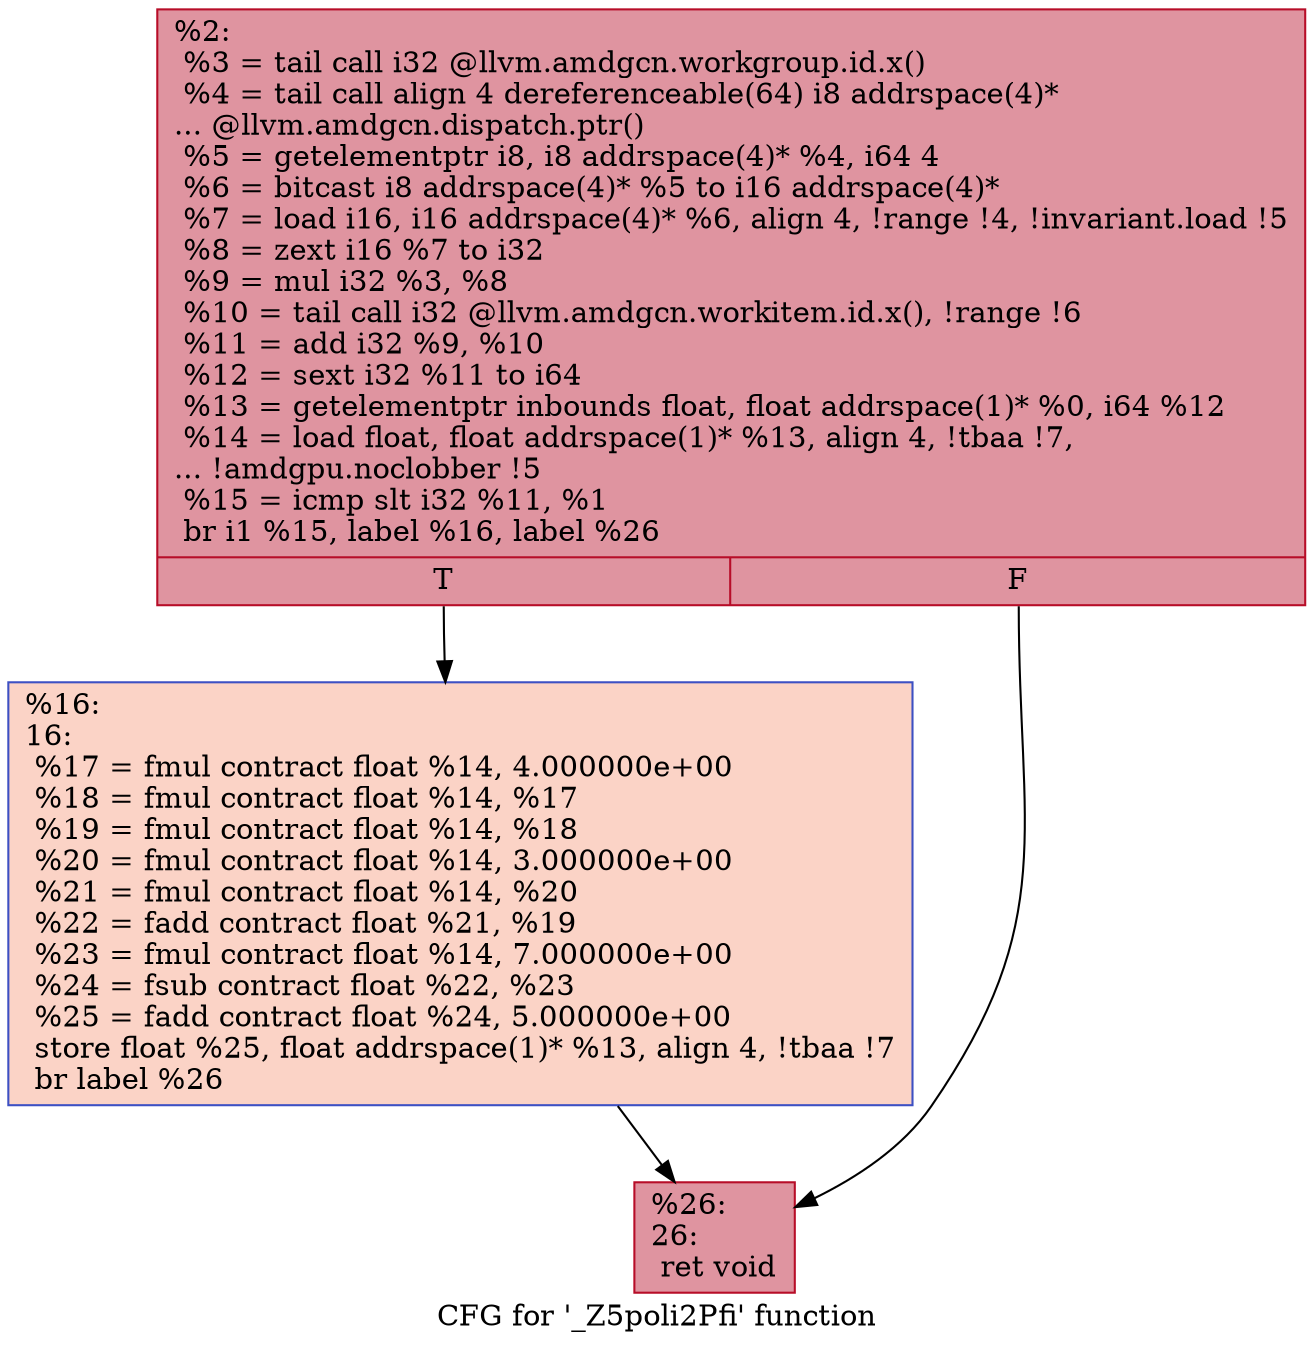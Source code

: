 digraph "CFG for '_Z5poli2Pfi' function" {
	label="CFG for '_Z5poli2Pfi' function";

	Node0x50a6fe0 [shape=record,color="#b70d28ff", style=filled, fillcolor="#b70d2870",label="{%2:\l  %3 = tail call i32 @llvm.amdgcn.workgroup.id.x()\l  %4 = tail call align 4 dereferenceable(64) i8 addrspace(4)*\l... @llvm.amdgcn.dispatch.ptr()\l  %5 = getelementptr i8, i8 addrspace(4)* %4, i64 4\l  %6 = bitcast i8 addrspace(4)* %5 to i16 addrspace(4)*\l  %7 = load i16, i16 addrspace(4)* %6, align 4, !range !4, !invariant.load !5\l  %8 = zext i16 %7 to i32\l  %9 = mul i32 %3, %8\l  %10 = tail call i32 @llvm.amdgcn.workitem.id.x(), !range !6\l  %11 = add i32 %9, %10\l  %12 = sext i32 %11 to i64\l  %13 = getelementptr inbounds float, float addrspace(1)* %0, i64 %12\l  %14 = load float, float addrspace(1)* %13, align 4, !tbaa !7,\l... !amdgpu.noclobber !5\l  %15 = icmp slt i32 %11, %1\l  br i1 %15, label %16, label %26\l|{<s0>T|<s1>F}}"];
	Node0x50a6fe0:s0 -> Node0x50a9870;
	Node0x50a6fe0:s1 -> Node0x50a9900;
	Node0x50a9870 [shape=record,color="#3d50c3ff", style=filled, fillcolor="#f59c7d70",label="{%16:\l16:                                               \l  %17 = fmul contract float %14, 4.000000e+00\l  %18 = fmul contract float %14, %17\l  %19 = fmul contract float %14, %18\l  %20 = fmul contract float %14, 3.000000e+00\l  %21 = fmul contract float %14, %20\l  %22 = fadd contract float %21, %19\l  %23 = fmul contract float %14, 7.000000e+00\l  %24 = fsub contract float %22, %23\l  %25 = fadd contract float %24, 5.000000e+00\l  store float %25, float addrspace(1)* %13, align 4, !tbaa !7\l  br label %26\l}"];
	Node0x50a9870 -> Node0x50a9900;
	Node0x50a9900 [shape=record,color="#b70d28ff", style=filled, fillcolor="#b70d2870",label="{%26:\l26:                                               \l  ret void\l}"];
}
